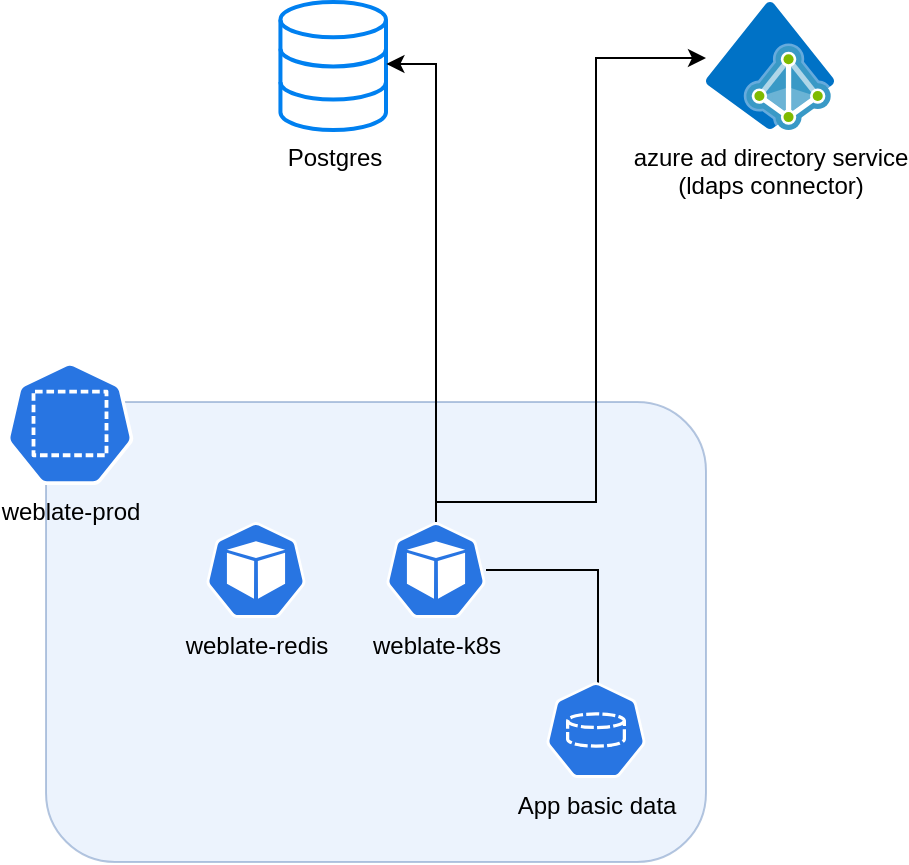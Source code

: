 <mxfile version="12.6.7" type="github">
  <diagram id="jbEALhOgkWal1XQhPFOV" name="Page-1">
    <mxGraphModel dx="1108" dy="523" grid="1" gridSize="10" guides="1" tooltips="1" connect="1" arrows="1" fold="1" page="1" pageScale="1" pageWidth="1100" pageHeight="850" math="0" shadow="0">
      <root>
        <mxCell id="0"/>
        <mxCell id="1" parent="0"/>
        <mxCell id="PQB0gIy3SyEiNjIAX_FZ-16" value="" style="rounded=1;whiteSpace=wrap;html=1;fillColor=#dae8fc;strokeColor=#6c8ebf;gradientColor=none;opacity=50;" vertex="1" parent="1">
          <mxGeometry x="110" y="290" width="330" height="230" as="geometry"/>
        </mxCell>
        <mxCell id="PQB0gIy3SyEiNjIAX_FZ-1" value="Postgres" style="html=1;verticalLabelPosition=bottom;align=center;labelBackgroundColor=#ffffff;verticalAlign=top;strokeWidth=2;strokeColor=#0080F0;shadow=0;dashed=0;shape=mxgraph.ios7.icons.data;aspect=fixed;" vertex="1" parent="1">
          <mxGeometry x="227.22" y="90" width="52.78" height="64" as="geometry"/>
        </mxCell>
        <mxCell id="PQB0gIy3SyEiNjIAX_FZ-3" value="&lt;div&gt;weblate-prod&lt;/div&gt;" style="html=1;dashed=0;whitespace=wrap;fillColor=#2875E2;strokeColor=#ffffff;points=[[0.005,0.63,0],[0.1,0.2,0],[0.9,0.2,0],[0.5,0,0],[0.995,0.63,0],[0.72,0.99,0],[0.5,1,0],[0.28,0.99,0]];shape=mxgraph.kubernetes.icon;prIcon=ns;aspect=fixed;verticalAlign=top;horizontal=1;labelPosition=center;verticalLabelPosition=bottom;align=center;" vertex="1" parent="1">
          <mxGeometry x="90" y="270" width="64" height="61.44" as="geometry"/>
        </mxCell>
        <mxCell id="PQB0gIy3SyEiNjIAX_FZ-12" style="edgeStyle=orthogonalEdgeStyle;rounded=0;orthogonalLoop=1;jettySize=auto;html=1;entryX=0;entryY=0.438;entryDx=0;entryDy=0;entryPerimeter=0;" edge="1" parent="1" source="PQB0gIy3SyEiNjIAX_FZ-4" target="PQB0gIy3SyEiNjIAX_FZ-7">
          <mxGeometry relative="1" as="geometry">
            <Array as="points">
              <mxPoint x="305" y="340"/>
              <mxPoint x="385" y="340"/>
              <mxPoint x="385" y="118"/>
            </Array>
          </mxGeometry>
        </mxCell>
        <mxCell id="PQB0gIy3SyEiNjIAX_FZ-14" style="edgeStyle=orthogonalEdgeStyle;rounded=0;orthogonalLoop=1;jettySize=auto;html=1;entryX=0.52;entryY=0.271;entryDx=0;entryDy=0;entryPerimeter=0;" edge="1" parent="1" source="PQB0gIy3SyEiNjIAX_FZ-4" target="PQB0gIy3SyEiNjIAX_FZ-13">
          <mxGeometry relative="1" as="geometry"/>
        </mxCell>
        <mxCell id="PQB0gIy3SyEiNjIAX_FZ-20" style="edgeStyle=orthogonalEdgeStyle;rounded=0;orthogonalLoop=1;jettySize=auto;html=1;entryX=1.004;entryY=0.484;entryDx=0;entryDy=0;entryPerimeter=0;" edge="1" parent="1" source="PQB0gIy3SyEiNjIAX_FZ-4" target="PQB0gIy3SyEiNjIAX_FZ-1">
          <mxGeometry relative="1" as="geometry"/>
        </mxCell>
        <mxCell id="PQB0gIy3SyEiNjIAX_FZ-4" value="weblate-k8s" style="html=1;dashed=0;whitespace=wrap;fillColor=#2875E2;strokeColor=#ffffff;points=[[0.005,0.63,0],[0.1,0.2,0],[0.9,0.2,0],[0.5,0,0],[0.995,0.63,0],[0.72,0.99,0],[0.5,1,0],[0.28,0.99,0]];shape=mxgraph.kubernetes.icon;prIcon=pod;labelPosition=center;verticalLabelPosition=bottom;align=center;verticalAlign=top;" vertex="1" parent="1">
          <mxGeometry x="280" y="350" width="50" height="48" as="geometry"/>
        </mxCell>
        <mxCell id="PQB0gIy3SyEiNjIAX_FZ-5" value="weblate-redis" style="html=1;dashed=0;whitespace=wrap;fillColor=#2875E2;strokeColor=#ffffff;points=[[0.005,0.63,0],[0.1,0.2,0],[0.9,0.2,0],[0.5,0,0],[0.995,0.63,0],[0.72,0.99,0],[0.5,1,0],[0.28,0.99,0]];shape=mxgraph.kubernetes.icon;prIcon=pod;labelPosition=center;verticalLabelPosition=bottom;align=center;verticalAlign=top;" vertex="1" parent="1">
          <mxGeometry x="190" y="350" width="50" height="48" as="geometry"/>
        </mxCell>
        <mxCell id="PQB0gIy3SyEiNjIAX_FZ-7" value="&lt;div&gt;azure ad directory service&lt;br&gt;(ldaps connector)&lt;/div&gt;" style="aspect=fixed;html=1;points=[];align=center;image;fontSize=12;image=img/lib/mscae/Azure_AD_Domain_Services.svg;" vertex="1" parent="1">
          <mxGeometry x="440" y="90" width="64" height="64" as="geometry"/>
        </mxCell>
        <mxCell id="PQB0gIy3SyEiNjIAX_FZ-13" value="App basic data" style="html=1;dashed=0;whitespace=wrap;fillColor=#2875E2;strokeColor=#ffffff;points=[[0.005,0.63,0],[0.1,0.2,0],[0.9,0.2,0],[0.5,0,0],[0.995,0.63,0],[0.72,0.99,0],[0.5,1,0],[0.28,0.99,0]];shape=mxgraph.kubernetes.icon;prIcon=pvc;labelPosition=center;verticalLabelPosition=bottom;align=center;verticalAlign=top;" vertex="1" parent="1">
          <mxGeometry x="360" y="430" width="50" height="48" as="geometry"/>
        </mxCell>
      </root>
    </mxGraphModel>
  </diagram>
</mxfile>
